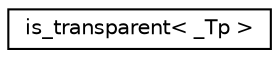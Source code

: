 digraph "Graphical Class Hierarchy"
{
  edge [fontname="Helvetica",fontsize="10",labelfontname="Helvetica",labelfontsize="10"];
  node [fontname="Helvetica",fontsize="10",shape=record];
  rankdir="LR";
  Node0 [label="is_transparent\< _Tp \>",height=0.2,width=0.4,color="black", fillcolor="white", style="filled",URL="$structis__transparent.html"];
}
